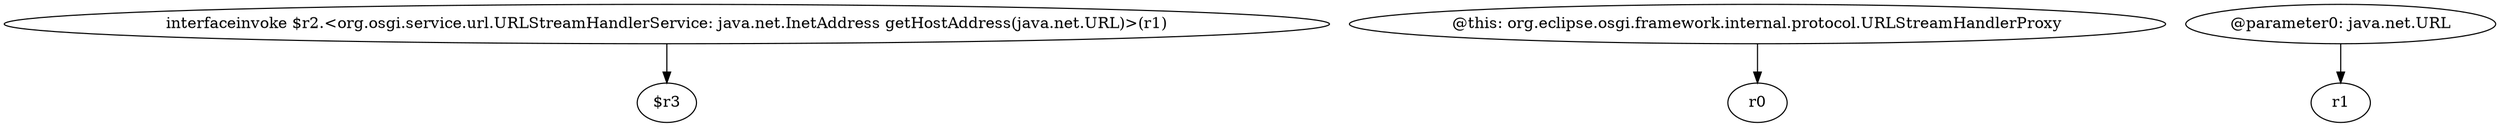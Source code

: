 digraph g {
0[label="interfaceinvoke $r2.<org.osgi.service.url.URLStreamHandlerService: java.net.InetAddress getHostAddress(java.net.URL)>(r1)"]
1[label="$r3"]
0->1[label=""]
2[label="@this: org.eclipse.osgi.framework.internal.protocol.URLStreamHandlerProxy"]
3[label="r0"]
2->3[label=""]
4[label="@parameter0: java.net.URL"]
5[label="r1"]
4->5[label=""]
}